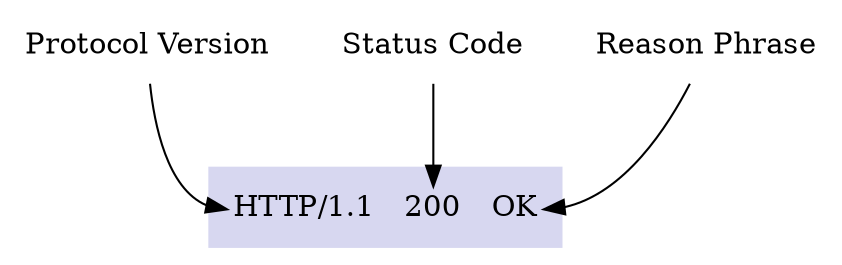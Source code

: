 digraph HTTPStatusLine {

  // ###########################################################################
  graph [];
  node  [shape=none];
  edge  [];

  // ###########################################################################
  res   [label=<<table border="0" cellborder="0" cellspacing="10" bgcolor="#d7d7f0">
                    <tr>
                    <td port="ver">HTTP/1.1</td>
                      <td port="code">200</td>
                      <td port="reason">OK</td>
                    </tr>
                  </table>>];

  // ###########################################################################
  "Protocol Version"   -> res:ver;
  "Status Code"        -> res:code;
  "Reason Phrase"      -> res:reason;
}

